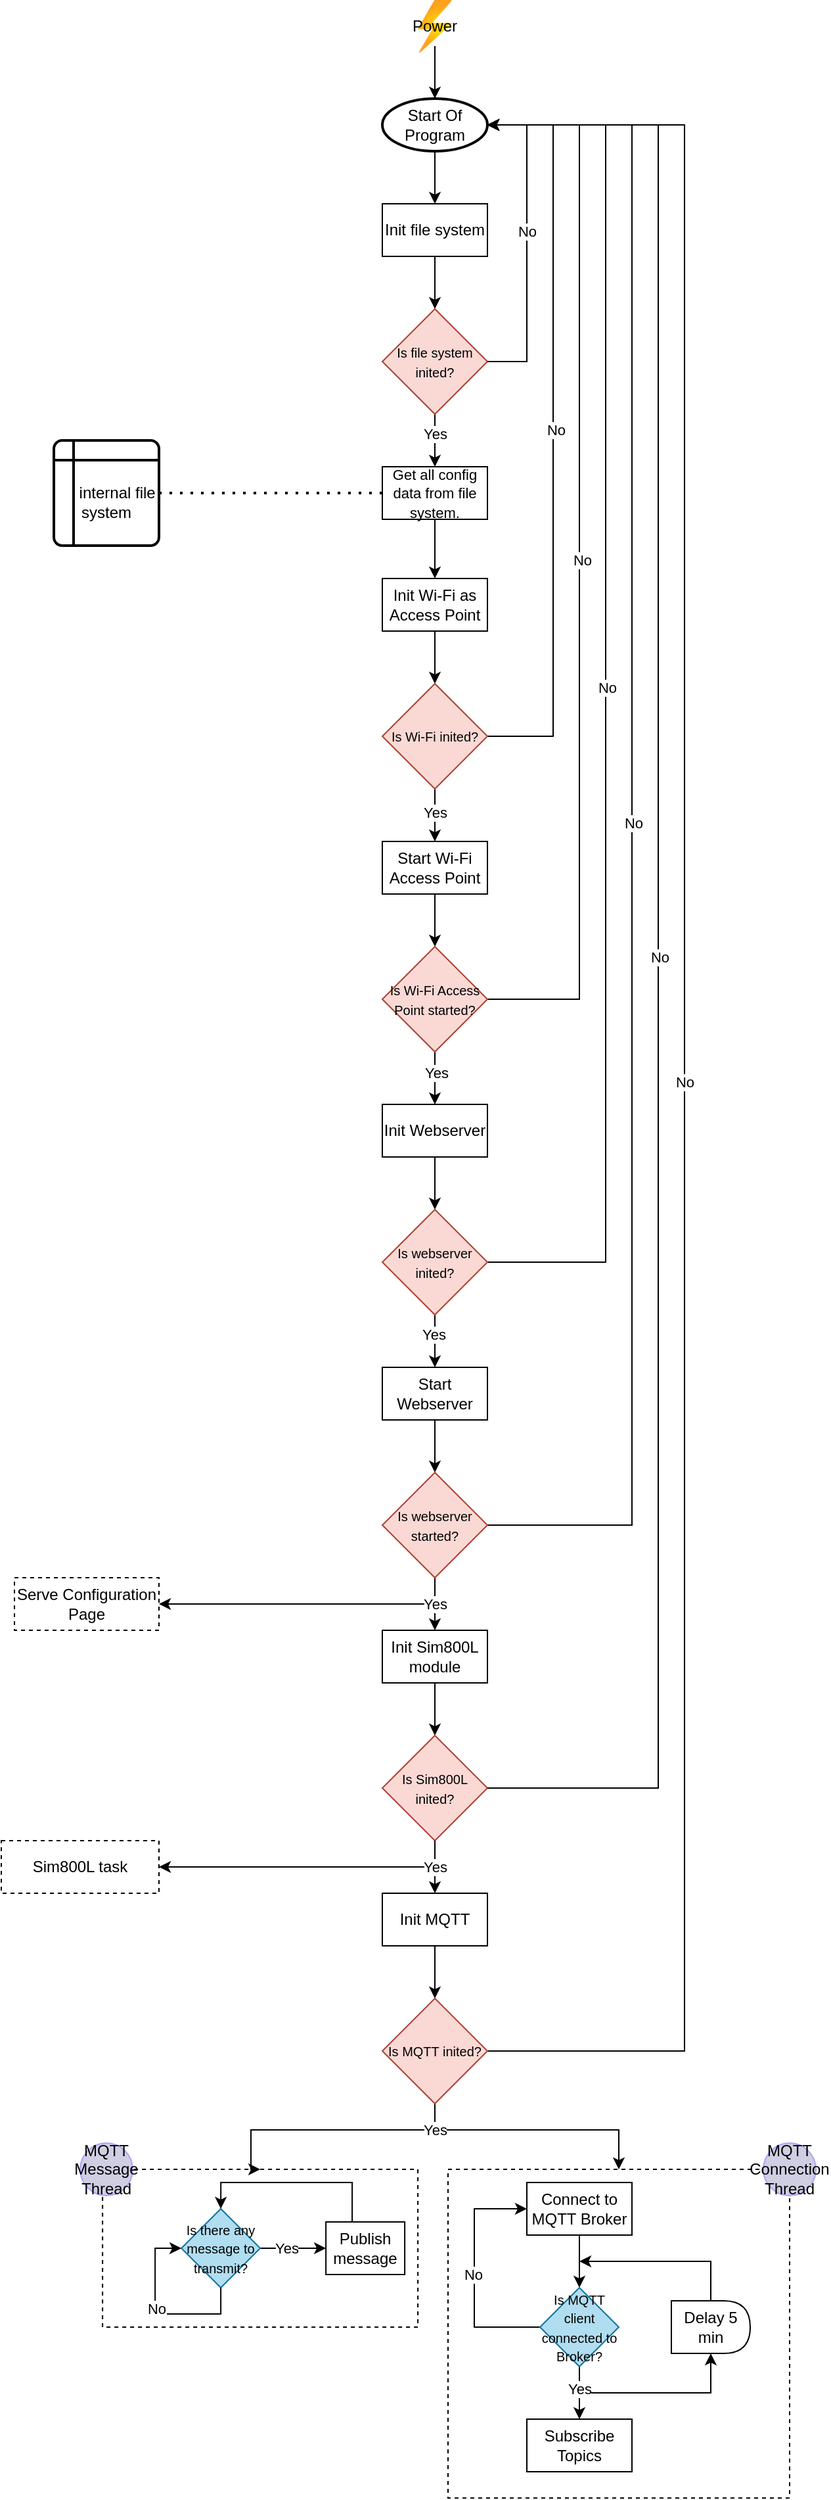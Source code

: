 <mxfile version="22.1.16" type="github">
  <diagram name="Page-1" id="i7anXDzvivj3QK4yiTyE">
    <mxGraphModel dx="787" dy="501" grid="1" gridSize="10" guides="1" tooltips="1" connect="1" arrows="1" fold="1" page="1" pageScale="1" pageWidth="850" pageHeight="1100" math="0" shadow="0">
      <root>
        <mxCell id="0" />
        <mxCell id="1" parent="0" />
        <mxCell id="xi-QjfqhYSJSX6jupqze-139" style="edgeStyle=orthogonalEdgeStyle;rounded=0;orthogonalLoop=1;jettySize=auto;html=1;exitX=0.5;exitY=1;exitDx=0;exitDy=0;entryX=0.5;entryY=0;entryDx=0;entryDy=0;" edge="1" parent="1" source="xi-QjfqhYSJSX6jupqze-94" target="xi-QjfqhYSJSX6jupqze-135">
          <mxGeometry relative="1" as="geometry">
            <Array as="points">
              <mxPoint x="850" y="1660" />
              <mxPoint x="990" y="1660" />
            </Array>
          </mxGeometry>
        </mxCell>
        <mxCell id="xi-QjfqhYSJSX6jupqze-132" value="" style="edgeStyle=orthogonalEdgeStyle;rounded=0;orthogonalLoop=1;jettySize=auto;html=1;" edge="1" parent="1" target="xi-QjfqhYSJSX6jupqze-131">
          <mxGeometry relative="1" as="geometry">
            <mxPoint x="960" y="1840" as="sourcePoint" />
            <Array as="points">
              <mxPoint x="960" y="1860" />
              <mxPoint x="1060" y="1860" />
            </Array>
          </mxGeometry>
        </mxCell>
        <mxCell id="xi-QjfqhYSJSX6jupqze-135" value="" style="rounded=0;whiteSpace=wrap;html=1;fillColor=none;dashed=1;" vertex="1" parent="1">
          <mxGeometry x="860" y="1690" width="260" height="250" as="geometry" />
        </mxCell>
        <mxCell id="xi-QjfqhYSJSX6jupqze-130" value="" style="rounded=0;whiteSpace=wrap;html=1;fillColor=none;dashed=1;" vertex="1" parent="1">
          <mxGeometry x="597.06" y="1690" width="240" height="120" as="geometry" />
        </mxCell>
        <mxCell id="xi-QjfqhYSJSX6jupqze-16" value="" style="image;aspect=fixed;html=1;points=[];align=center;fontSize=12;image=img/lib/azure2/general/Power.svg;" vertex="1" parent="1">
          <mxGeometry x="837.06" y="40" width="25.88" height="40" as="geometry" />
        </mxCell>
        <mxCell id="xi-QjfqhYSJSX6jupqze-15" value="" style="edgeStyle=orthogonalEdgeStyle;rounded=0;orthogonalLoop=1;jettySize=auto;html=1;" edge="1" parent="1" source="xi-QjfqhYSJSX6jupqze-1" target="xi-QjfqhYSJSX6jupqze-11">
          <mxGeometry relative="1" as="geometry" />
        </mxCell>
        <mxCell id="xi-QjfqhYSJSX6jupqze-1" value="Start Of Program" style="strokeWidth=2;html=1;shape=mxgraph.flowchart.start_1;whiteSpace=wrap;" vertex="1" parent="1">
          <mxGeometry x="810" y="115" width="80" height="40" as="geometry" />
        </mxCell>
        <mxCell id="xi-QjfqhYSJSX6jupqze-9" value="&amp;nbsp; &amp;nbsp; &lt;br&gt;&amp;nbsp; &amp;nbsp; &amp;nbsp;internal file system" style="shape=internalStorage;whiteSpace=wrap;html=1;dx=15;dy=15;rounded=1;arcSize=8;strokeWidth=2;" vertex="1" parent="1">
          <mxGeometry x="560" y="375" width="80" height="80" as="geometry" />
        </mxCell>
        <mxCell id="xi-QjfqhYSJSX6jupqze-18" value="" style="edgeStyle=orthogonalEdgeStyle;rounded=0;orthogonalLoop=1;jettySize=auto;html=1;" edge="1" parent="1" source="xi-QjfqhYSJSX6jupqze-11" target="xi-QjfqhYSJSX6jupqze-17">
          <mxGeometry relative="1" as="geometry" />
        </mxCell>
        <mxCell id="xi-QjfqhYSJSX6jupqze-11" value="Init file system" style="rounded=0;whiteSpace=wrap;html=1;" vertex="1" parent="1">
          <mxGeometry x="810" y="195" width="80" height="40" as="geometry" />
        </mxCell>
        <mxCell id="xi-QjfqhYSJSX6jupqze-14" value="" style="edgeStyle=orthogonalEdgeStyle;rounded=0;orthogonalLoop=1;jettySize=auto;html=1;" edge="1" parent="1" source="xi-QjfqhYSJSX6jupqze-13" target="xi-QjfqhYSJSX6jupqze-1">
          <mxGeometry relative="1" as="geometry" />
        </mxCell>
        <mxCell id="xi-QjfqhYSJSX6jupqze-13" value="Power" style="text;html=1;strokeColor=none;fillColor=none;align=center;verticalAlign=middle;whiteSpace=wrap;rounded=0;" vertex="1" parent="1">
          <mxGeometry x="820" y="45" width="60" height="30" as="geometry" />
        </mxCell>
        <mxCell id="xi-QjfqhYSJSX6jupqze-22" value="" style="edgeStyle=orthogonalEdgeStyle;rounded=0;orthogonalLoop=1;jettySize=auto;html=1;" edge="1" parent="1" source="xi-QjfqhYSJSX6jupqze-17" target="xi-QjfqhYSJSX6jupqze-21">
          <mxGeometry relative="1" as="geometry" />
        </mxCell>
        <mxCell id="xi-QjfqhYSJSX6jupqze-23" value="Yes" style="edgeLabel;html=1;align=center;verticalAlign=middle;resizable=0;points=[];" vertex="1" connectable="0" parent="xi-QjfqhYSJSX6jupqze-22">
          <mxGeometry x="-0.256" relative="1" as="geometry">
            <mxPoint as="offset" />
          </mxGeometry>
        </mxCell>
        <mxCell id="xi-QjfqhYSJSX6jupqze-17" value="&lt;font style=&quot;font-size: 10px;&quot;&gt;Is file system inited?&lt;/font&gt;" style="rhombus;whiteSpace=wrap;html=1;fillColor=#fad9d5;strokeColor=#ae4132;" vertex="1" parent="1">
          <mxGeometry x="810" y="275" width="80" height="80" as="geometry" />
        </mxCell>
        <mxCell id="xi-QjfqhYSJSX6jupqze-19" style="edgeStyle=orthogonalEdgeStyle;rounded=0;orthogonalLoop=1;jettySize=auto;html=1;" edge="1" parent="1">
          <mxGeometry relative="1" as="geometry">
            <mxPoint x="890" y="315" as="sourcePoint" />
            <mxPoint x="890" y="135" as="targetPoint" />
            <Array as="points">
              <mxPoint x="920" y="315" />
              <mxPoint x="920" y="135" />
            </Array>
          </mxGeometry>
        </mxCell>
        <mxCell id="xi-QjfqhYSJSX6jupqze-20" value="No" style="edgeLabel;html=1;align=center;verticalAlign=middle;resizable=0;points=[];" vertex="1" connectable="0" parent="xi-QjfqhYSJSX6jupqze-19">
          <mxGeometry x="0.003" y="-4" relative="1" as="geometry">
            <mxPoint x="-4" y="-9" as="offset" />
          </mxGeometry>
        </mxCell>
        <mxCell id="xi-QjfqhYSJSX6jupqze-27" value="" style="edgeStyle=orthogonalEdgeStyle;rounded=0;orthogonalLoop=1;jettySize=auto;html=1;" edge="1" parent="1" source="xi-QjfqhYSJSX6jupqze-21" target="xi-QjfqhYSJSX6jupqze-26">
          <mxGeometry relative="1" as="geometry" />
        </mxCell>
        <mxCell id="xi-QjfqhYSJSX6jupqze-21" value="&lt;font style=&quot;font-size: 11px;&quot;&gt;Get all config data from file system.&lt;/font&gt;" style="rounded=0;whiteSpace=wrap;html=1;" vertex="1" parent="1">
          <mxGeometry x="810" y="395" width="80" height="40" as="geometry" />
        </mxCell>
        <mxCell id="xi-QjfqhYSJSX6jupqze-55" value="" style="edgeStyle=orthogonalEdgeStyle;rounded=0;orthogonalLoop=1;jettySize=auto;html=1;" edge="1" parent="1" source="xi-QjfqhYSJSX6jupqze-26" target="xi-QjfqhYSJSX6jupqze-53">
          <mxGeometry relative="1" as="geometry" />
        </mxCell>
        <mxCell id="xi-QjfqhYSJSX6jupqze-26" value="Init Wi-Fi as Access Point" style="rounded=0;whiteSpace=wrap;html=1;" vertex="1" parent="1">
          <mxGeometry x="810" y="480" width="80" height="40" as="geometry" />
        </mxCell>
        <mxCell id="xi-QjfqhYSJSX6jupqze-85" value="" style="edgeStyle=orthogonalEdgeStyle;rounded=0;orthogonalLoop=1;jettySize=auto;html=1;" edge="1" parent="1" source="xi-QjfqhYSJSX6jupqze-28" target="xi-QjfqhYSJSX6jupqze-84">
          <mxGeometry relative="1" as="geometry" />
        </mxCell>
        <mxCell id="xi-QjfqhYSJSX6jupqze-28" value="Init Sim800L module" style="rounded=0;whiteSpace=wrap;html=1;" vertex="1" parent="1">
          <mxGeometry x="810" y="1280" width="80" height="40" as="geometry" />
        </mxCell>
        <mxCell id="xi-QjfqhYSJSX6jupqze-95" value="" style="edgeStyle=orthogonalEdgeStyle;rounded=0;orthogonalLoop=1;jettySize=auto;html=1;" edge="1" parent="1" source="xi-QjfqhYSJSX6jupqze-30" target="xi-QjfqhYSJSX6jupqze-94">
          <mxGeometry relative="1" as="geometry" />
        </mxCell>
        <mxCell id="xi-QjfqhYSJSX6jupqze-30" value="Init MQTT" style="rounded=0;whiteSpace=wrap;html=1;" vertex="1" parent="1">
          <mxGeometry x="810" y="1480" width="80" height="40" as="geometry" />
        </mxCell>
        <mxCell id="xi-QjfqhYSJSX6jupqze-61" value="" style="edgeStyle=orthogonalEdgeStyle;rounded=0;orthogonalLoop=1;jettySize=auto;html=1;" edge="1" parent="1" source="xi-QjfqhYSJSX6jupqze-34" target="xi-QjfqhYSJSX6jupqze-60">
          <mxGeometry relative="1" as="geometry" />
        </mxCell>
        <mxCell id="xi-QjfqhYSJSX6jupqze-34" value="Start Wi-Fi Access Point" style="rounded=0;whiteSpace=wrap;html=1;" vertex="1" parent="1">
          <mxGeometry x="810" y="680" width="80" height="40" as="geometry" />
        </mxCell>
        <mxCell id="xi-QjfqhYSJSX6jupqze-67" value="" style="edgeStyle=orthogonalEdgeStyle;rounded=0;orthogonalLoop=1;jettySize=auto;html=1;" edge="1" parent="1" source="xi-QjfqhYSJSX6jupqze-35" target="xi-QjfqhYSJSX6jupqze-66">
          <mxGeometry relative="1" as="geometry" />
        </mxCell>
        <mxCell id="xi-QjfqhYSJSX6jupqze-35" value="Init Webserver" style="rounded=0;whiteSpace=wrap;html=1;" vertex="1" parent="1">
          <mxGeometry x="810" y="880" width="80" height="40" as="geometry" />
        </mxCell>
        <mxCell id="xi-QjfqhYSJSX6jupqze-74" value="" style="edgeStyle=orthogonalEdgeStyle;rounded=0;orthogonalLoop=1;jettySize=auto;html=1;" edge="1" parent="1" source="xi-QjfqhYSJSX6jupqze-36" target="xi-QjfqhYSJSX6jupqze-73">
          <mxGeometry relative="1" as="geometry" />
        </mxCell>
        <mxCell id="xi-QjfqhYSJSX6jupqze-36" value="Start Webserver" style="rounded=0;whiteSpace=wrap;html=1;" vertex="1" parent="1">
          <mxGeometry x="810" y="1080" width="80" height="40" as="geometry" />
        </mxCell>
        <mxCell id="xi-QjfqhYSJSX6jupqze-37" value="Serve Configuration Page" style="rounded=0;whiteSpace=wrap;html=1;dashed=1;" vertex="1" parent="1">
          <mxGeometry x="530" y="1240" width="110" height="40" as="geometry" />
        </mxCell>
        <mxCell id="xi-QjfqhYSJSX6jupqze-47" value="Sim800L task" style="rounded=0;whiteSpace=wrap;html=1;dashed=1;" vertex="1" parent="1">
          <mxGeometry x="520" y="1440" width="120" height="40" as="geometry" />
        </mxCell>
        <mxCell id="xi-QjfqhYSJSX6jupqze-56" style="edgeStyle=orthogonalEdgeStyle;rounded=0;orthogonalLoop=1;jettySize=auto;html=1;exitX=1;exitY=0.5;exitDx=0;exitDy=0;entryX=1;entryY=0.5;entryDx=0;entryDy=0;entryPerimeter=0;" edge="1" parent="1" source="xi-QjfqhYSJSX6jupqze-53" target="xi-QjfqhYSJSX6jupqze-1">
          <mxGeometry relative="1" as="geometry">
            <mxPoint x="890" y="130" as="targetPoint" />
            <Array as="points">
              <mxPoint x="940" y="600" />
              <mxPoint x="940" y="135" />
            </Array>
          </mxGeometry>
        </mxCell>
        <mxCell id="xi-QjfqhYSJSX6jupqze-57" value="No" style="edgeLabel;html=1;align=center;verticalAlign=middle;resizable=0;points=[];" vertex="1" connectable="0" parent="xi-QjfqhYSJSX6jupqze-56">
          <mxGeometry x="0.004" y="-2" relative="1" as="geometry">
            <mxPoint as="offset" />
          </mxGeometry>
        </mxCell>
        <mxCell id="xi-QjfqhYSJSX6jupqze-58" value="" style="edgeStyle=orthogonalEdgeStyle;rounded=0;orthogonalLoop=1;jettySize=auto;html=1;" edge="1" parent="1" source="xi-QjfqhYSJSX6jupqze-53" target="xi-QjfqhYSJSX6jupqze-34">
          <mxGeometry relative="1" as="geometry" />
        </mxCell>
        <mxCell id="xi-QjfqhYSJSX6jupqze-59" value="Yes" style="edgeLabel;html=1;align=center;verticalAlign=middle;resizable=0;points=[];" vertex="1" connectable="0" parent="xi-QjfqhYSJSX6jupqze-58">
          <mxGeometry x="-0.106" relative="1" as="geometry">
            <mxPoint as="offset" />
          </mxGeometry>
        </mxCell>
        <mxCell id="xi-QjfqhYSJSX6jupqze-53" value="&lt;font style=&quot;font-size: 10px;&quot;&gt;Is Wi-Fi inited?&lt;/font&gt;" style="rhombus;whiteSpace=wrap;html=1;fillColor=#fad9d5;strokeColor=#ae4132;" vertex="1" parent="1">
          <mxGeometry x="810" y="560" width="80" height="80" as="geometry" />
        </mxCell>
        <mxCell id="xi-QjfqhYSJSX6jupqze-54" value="" style="endArrow=none;dashed=1;html=1;dashPattern=1 3;strokeWidth=2;rounded=0;entryX=0;entryY=0.5;entryDx=0;entryDy=0;exitX=1;exitY=0.5;exitDx=0;exitDy=0;" edge="1" parent="1" source="xi-QjfqhYSJSX6jupqze-9" target="xi-QjfqhYSJSX6jupqze-21">
          <mxGeometry width="50" height="50" relative="1" as="geometry">
            <mxPoint x="640" y="580" as="sourcePoint" />
            <mxPoint x="690" y="530" as="targetPoint" />
          </mxGeometry>
        </mxCell>
        <mxCell id="xi-QjfqhYSJSX6jupqze-62" style="edgeStyle=orthogonalEdgeStyle;rounded=0;orthogonalLoop=1;jettySize=auto;html=1;entryX=1;entryY=0.5;entryDx=0;entryDy=0;entryPerimeter=0;" edge="1" parent="1" source="xi-QjfqhYSJSX6jupqze-60" target="xi-QjfqhYSJSX6jupqze-1">
          <mxGeometry relative="1" as="geometry">
            <mxPoint x="900" y="130.0" as="targetPoint" />
            <Array as="points">
              <mxPoint x="960" y="800" />
              <mxPoint x="960" y="135" />
            </Array>
          </mxGeometry>
        </mxCell>
        <mxCell id="xi-QjfqhYSJSX6jupqze-63" value="No" style="edgeLabel;html=1;align=center;verticalAlign=middle;resizable=0;points=[];" vertex="1" connectable="0" parent="xi-QjfqhYSJSX6jupqze-62">
          <mxGeometry x="0.005" y="-2" relative="1" as="geometry">
            <mxPoint as="offset" />
          </mxGeometry>
        </mxCell>
        <mxCell id="xi-QjfqhYSJSX6jupqze-64" value="" style="edgeStyle=orthogonalEdgeStyle;rounded=0;orthogonalLoop=1;jettySize=auto;html=1;" edge="1" parent="1" source="xi-QjfqhYSJSX6jupqze-60" target="xi-QjfqhYSJSX6jupqze-35">
          <mxGeometry relative="1" as="geometry" />
        </mxCell>
        <mxCell id="xi-QjfqhYSJSX6jupqze-65" value="Yes" style="edgeLabel;html=1;align=center;verticalAlign=middle;resizable=0;points=[];" vertex="1" connectable="0" parent="xi-QjfqhYSJSX6jupqze-64">
          <mxGeometry x="-0.213" y="1" relative="1" as="geometry">
            <mxPoint as="offset" />
          </mxGeometry>
        </mxCell>
        <mxCell id="xi-QjfqhYSJSX6jupqze-60" value="&lt;font style=&quot;font-size: 10px;&quot;&gt;Is Wi-Fi Access Point started?&lt;/font&gt;" style="rhombus;whiteSpace=wrap;html=1;fillColor=#fad9d5;strokeColor=#ae4132;" vertex="1" parent="1">
          <mxGeometry x="810" y="760" width="80" height="80" as="geometry" />
        </mxCell>
        <mxCell id="xi-QjfqhYSJSX6jupqze-68" style="edgeStyle=orthogonalEdgeStyle;rounded=0;orthogonalLoop=1;jettySize=auto;html=1;entryX=1;entryY=0.5;entryDx=0;entryDy=0;entryPerimeter=0;" edge="1" parent="1" source="xi-QjfqhYSJSX6jupqze-66" target="xi-QjfqhYSJSX6jupqze-1">
          <mxGeometry relative="1" as="geometry">
            <mxPoint x="900" y="130" as="targetPoint" />
            <Array as="points">
              <mxPoint x="980" y="1000" />
              <mxPoint x="980" y="135" />
            </Array>
          </mxGeometry>
        </mxCell>
        <mxCell id="xi-QjfqhYSJSX6jupqze-69" value="No" style="edgeLabel;html=1;align=center;verticalAlign=middle;resizable=0;points=[];" vertex="1" connectable="0" parent="xi-QjfqhYSJSX6jupqze-68">
          <mxGeometry x="0.009" y="-1" relative="1" as="geometry">
            <mxPoint as="offset" />
          </mxGeometry>
        </mxCell>
        <mxCell id="xi-QjfqhYSJSX6jupqze-70" value="" style="edgeStyle=orthogonalEdgeStyle;rounded=0;orthogonalLoop=1;jettySize=auto;html=1;" edge="1" parent="1" source="xi-QjfqhYSJSX6jupqze-66" target="xi-QjfqhYSJSX6jupqze-36">
          <mxGeometry relative="1" as="geometry" />
        </mxCell>
        <mxCell id="xi-QjfqhYSJSX6jupqze-71" value="Yes" style="edgeLabel;html=1;align=center;verticalAlign=middle;resizable=0;points=[];" vertex="1" connectable="0" parent="xi-QjfqhYSJSX6jupqze-70">
          <mxGeometry x="-0.254" y="-1" relative="1" as="geometry">
            <mxPoint as="offset" />
          </mxGeometry>
        </mxCell>
        <mxCell id="xi-QjfqhYSJSX6jupqze-66" value="&lt;font style=&quot;font-size: 10px;&quot;&gt;Is webserver inited?&lt;/font&gt;" style="rhombus;whiteSpace=wrap;html=1;fillColor=#fad9d5;strokeColor=#ae4132;" vertex="1" parent="1">
          <mxGeometry x="810" y="960" width="80" height="80" as="geometry" />
        </mxCell>
        <mxCell id="xi-QjfqhYSJSX6jupqze-75" style="edgeStyle=orthogonalEdgeStyle;rounded=0;orthogonalLoop=1;jettySize=auto;html=1;entryX=1;entryY=0.5;entryDx=0;entryDy=0;entryPerimeter=0;" edge="1" parent="1" source="xi-QjfqhYSJSX6jupqze-73" target="xi-QjfqhYSJSX6jupqze-1">
          <mxGeometry relative="1" as="geometry">
            <mxPoint x="890" y="140" as="targetPoint" />
            <Array as="points">
              <mxPoint x="1000" y="1200" />
              <mxPoint x="1000" y="135" />
            </Array>
          </mxGeometry>
        </mxCell>
        <mxCell id="xi-QjfqhYSJSX6jupqze-78" value="No" style="edgeLabel;html=1;align=center;verticalAlign=middle;resizable=0;points=[];" vertex="1" connectable="0" parent="xi-QjfqhYSJSX6jupqze-75">
          <mxGeometry x="0.003" y="-1" relative="1" as="geometry">
            <mxPoint as="offset" />
          </mxGeometry>
        </mxCell>
        <mxCell id="xi-QjfqhYSJSX6jupqze-79" value="" style="edgeStyle=orthogonalEdgeStyle;rounded=0;orthogonalLoop=1;jettySize=auto;html=1;exitX=0.5;exitY=1;exitDx=0;exitDy=0;" edge="1" parent="1" source="xi-QjfqhYSJSX6jupqze-73" target="xi-QjfqhYSJSX6jupqze-37">
          <mxGeometry relative="1" as="geometry">
            <Array as="points">
              <mxPoint x="850" y="1260" />
            </Array>
          </mxGeometry>
        </mxCell>
        <mxCell id="xi-QjfqhYSJSX6jupqze-81" value="" style="edgeStyle=orthogonalEdgeStyle;rounded=0;orthogonalLoop=1;jettySize=auto;html=1;" edge="1" parent="1" source="xi-QjfqhYSJSX6jupqze-73" target="xi-QjfqhYSJSX6jupqze-28">
          <mxGeometry relative="1" as="geometry" />
        </mxCell>
        <mxCell id="xi-QjfqhYSJSX6jupqze-83" value="Yes" style="edgeLabel;html=1;align=center;verticalAlign=middle;resizable=0;points=[];" vertex="1" connectable="0" parent="xi-QjfqhYSJSX6jupqze-81">
          <mxGeometry x="-0.216" y="1" relative="1" as="geometry">
            <mxPoint x="-1" y="4" as="offset" />
          </mxGeometry>
        </mxCell>
        <mxCell id="xi-QjfqhYSJSX6jupqze-73" value="&lt;font style=&quot;font-size: 10px;&quot;&gt;Is webserver started?&lt;/font&gt;" style="rhombus;whiteSpace=wrap;html=1;fillColor=#fad9d5;strokeColor=#ae4132;" vertex="1" parent="1">
          <mxGeometry x="810" y="1160" width="80" height="80" as="geometry" />
        </mxCell>
        <mxCell id="xi-QjfqhYSJSX6jupqze-88" value="" style="edgeStyle=orthogonalEdgeStyle;rounded=0;orthogonalLoop=1;jettySize=auto;html=1;" edge="1" parent="1" source="xi-QjfqhYSJSX6jupqze-84" target="xi-QjfqhYSJSX6jupqze-30">
          <mxGeometry relative="1" as="geometry" />
        </mxCell>
        <mxCell id="xi-QjfqhYSJSX6jupqze-89" value="Yes" style="edgeLabel;html=1;align=center;verticalAlign=middle;resizable=0;points=[];" vertex="1" connectable="0" parent="xi-QjfqhYSJSX6jupqze-88">
          <mxGeometry x="-0.055" relative="1" as="geometry">
            <mxPoint as="offset" />
          </mxGeometry>
        </mxCell>
        <mxCell id="xi-QjfqhYSJSX6jupqze-84" value="&lt;font style=&quot;font-size: 10px;&quot;&gt;Is Sim800L inited?&lt;/font&gt;" style="rhombus;whiteSpace=wrap;html=1;fillColor=#fad9d5;strokeColor=#ae4132;" vertex="1" parent="1">
          <mxGeometry x="810" y="1360" width="80" height="80" as="geometry" />
        </mxCell>
        <mxCell id="xi-QjfqhYSJSX6jupqze-86" style="edgeStyle=orthogonalEdgeStyle;rounded=0;orthogonalLoop=1;jettySize=auto;html=1;entryX=1;entryY=0.5;entryDx=0;entryDy=0;entryPerimeter=0;" edge="1" parent="1" source="xi-QjfqhYSJSX6jupqze-84" target="xi-QjfqhYSJSX6jupqze-1">
          <mxGeometry relative="1" as="geometry">
            <Array as="points">
              <mxPoint x="1020" y="1400" />
              <mxPoint x="1020" y="135" />
            </Array>
          </mxGeometry>
        </mxCell>
        <mxCell id="xi-QjfqhYSJSX6jupqze-87" value="No" style="edgeLabel;html=1;align=center;verticalAlign=middle;resizable=0;points=[];" vertex="1" connectable="0" parent="xi-QjfqhYSJSX6jupqze-86">
          <mxGeometry x="0.001" y="-1" relative="1" as="geometry">
            <mxPoint y="1" as="offset" />
          </mxGeometry>
        </mxCell>
        <mxCell id="xi-QjfqhYSJSX6jupqze-90" style="edgeStyle=orthogonalEdgeStyle;rounded=0;orthogonalLoop=1;jettySize=auto;html=1;entryX=1;entryY=0.5;entryDx=0;entryDy=0;exitX=0.5;exitY=1;exitDx=0;exitDy=0;" edge="1" parent="1" source="xi-QjfqhYSJSX6jupqze-84" target="xi-QjfqhYSJSX6jupqze-47">
          <mxGeometry relative="1" as="geometry">
            <mxPoint x="840" y="1460" as="sourcePoint" />
          </mxGeometry>
        </mxCell>
        <mxCell id="xi-QjfqhYSJSX6jupqze-93" value="Yes" style="edgeLabel;html=1;align=center;verticalAlign=middle;resizable=0;points=[];" vertex="1" connectable="0" parent="xi-QjfqhYSJSX6jupqze-90">
          <mxGeometry x="-0.822" relative="1" as="geometry">
            <mxPoint as="offset" />
          </mxGeometry>
        </mxCell>
        <mxCell id="xi-QjfqhYSJSX6jupqze-96" style="edgeStyle=orthogonalEdgeStyle;rounded=0;orthogonalLoop=1;jettySize=auto;html=1;entryX=1;entryY=0.5;entryDx=0;entryDy=0;entryPerimeter=0;" edge="1" parent="1" source="xi-QjfqhYSJSX6jupqze-94" target="xi-QjfqhYSJSX6jupqze-1">
          <mxGeometry relative="1" as="geometry">
            <mxPoint x="900" y="140" as="targetPoint" />
            <Array as="points">
              <mxPoint x="1040" y="1600" />
              <mxPoint x="1040" y="135" />
            </Array>
          </mxGeometry>
        </mxCell>
        <mxCell id="xi-QjfqhYSJSX6jupqze-97" value="No" style="edgeLabel;html=1;align=center;verticalAlign=middle;resizable=0;points=[];" vertex="1" connectable="0" parent="xi-QjfqhYSJSX6jupqze-96">
          <mxGeometry x="0.005" y="-3" relative="1" as="geometry">
            <mxPoint x="-3" as="offset" />
          </mxGeometry>
        </mxCell>
        <mxCell id="xi-QjfqhYSJSX6jupqze-98" value="" style="edgeStyle=orthogonalEdgeStyle;rounded=0;orthogonalLoop=1;jettySize=auto;html=1;entryX=0.5;entryY=0;entryDx=0;entryDy=0;" edge="1" parent="1" source="xi-QjfqhYSJSX6jupqze-94" target="xi-QjfqhYSJSX6jupqze-130">
          <mxGeometry relative="1" as="geometry">
            <mxPoint x="690" y="1730" as="targetPoint" />
            <Array as="points">
              <mxPoint x="850" y="1660" />
              <mxPoint x="710" y="1660" />
            </Array>
          </mxGeometry>
        </mxCell>
        <mxCell id="xi-QjfqhYSJSX6jupqze-99" value="Yes" style="edgeLabel;html=1;align=center;verticalAlign=middle;resizable=0;points=[];" vertex="1" connectable="0" parent="xi-QjfqhYSJSX6jupqze-98">
          <mxGeometry x="-0.086" y="2" relative="1" as="geometry">
            <mxPoint x="70" y="-2" as="offset" />
          </mxGeometry>
        </mxCell>
        <mxCell id="xi-QjfqhYSJSX6jupqze-94" value="&lt;font style=&quot;font-size: 10px;&quot;&gt;Is MQTT inited?&lt;/font&gt;" style="rhombus;whiteSpace=wrap;html=1;fillColor=#fad9d5;strokeColor=#ae4132;" vertex="1" parent="1">
          <mxGeometry x="810" y="1560" width="80" height="80" as="geometry" />
        </mxCell>
        <mxCell id="xi-QjfqhYSJSX6jupqze-111" value="" style="edgeStyle=orthogonalEdgeStyle;rounded=0;orthogonalLoop=1;jettySize=auto;html=1;" edge="1" parent="1" source="xi-QjfqhYSJSX6jupqze-108" target="xi-QjfqhYSJSX6jupqze-110">
          <mxGeometry relative="1" as="geometry" />
        </mxCell>
        <mxCell id="xi-QjfqhYSJSX6jupqze-108" value="Connect to MQTT Broker" style="rounded=0;whiteSpace=wrap;html=1;" vertex="1" parent="1">
          <mxGeometry x="920" y="1700" width="80" height="40" as="geometry" />
        </mxCell>
        <mxCell id="xi-QjfqhYSJSX6jupqze-112" style="edgeStyle=orthogonalEdgeStyle;rounded=0;orthogonalLoop=1;jettySize=auto;html=1;entryX=0;entryY=0.5;entryDx=0;entryDy=0;" edge="1" parent="1" source="xi-QjfqhYSJSX6jupqze-110" target="xi-QjfqhYSJSX6jupqze-108">
          <mxGeometry relative="1" as="geometry">
            <Array as="points">
              <mxPoint x="880" y="1810" />
              <mxPoint x="880" y="1720" />
            </Array>
          </mxGeometry>
        </mxCell>
        <mxCell id="xi-QjfqhYSJSX6jupqze-113" value="No" style="edgeLabel;html=1;align=center;verticalAlign=middle;resizable=0;points=[];" vertex="1" connectable="0" parent="xi-QjfqhYSJSX6jupqze-112">
          <mxGeometry x="0.006" y="1" relative="1" as="geometry">
            <mxPoint as="offset" />
          </mxGeometry>
        </mxCell>
        <mxCell id="xi-QjfqhYSJSX6jupqze-115" value="" style="edgeStyle=orthogonalEdgeStyle;rounded=0;orthogonalLoop=1;jettySize=auto;html=1;" edge="1" parent="1" source="xi-QjfqhYSJSX6jupqze-110" target="xi-QjfqhYSJSX6jupqze-114">
          <mxGeometry relative="1" as="geometry" />
        </mxCell>
        <mxCell id="xi-QjfqhYSJSX6jupqze-116" value="Yes" style="edgeLabel;html=1;align=center;verticalAlign=middle;resizable=0;points=[];" vertex="1" connectable="0" parent="xi-QjfqhYSJSX6jupqze-115">
          <mxGeometry x="-0.142" relative="1" as="geometry">
            <mxPoint as="offset" />
          </mxGeometry>
        </mxCell>
        <mxCell id="xi-QjfqhYSJSX6jupqze-110" value="&lt;font style=&quot;font-size: 10px;&quot;&gt;Is MQTT client connected to Broker?&lt;/font&gt;" style="rhombus;whiteSpace=wrap;html=1;fillColor=#b1ddf0;strokeColor=#10739e;" vertex="1" parent="1">
          <mxGeometry x="930" y="1780" width="60" height="60" as="geometry" />
        </mxCell>
        <mxCell id="xi-QjfqhYSJSX6jupqze-114" value="Subscribe Topics" style="rounded=0;whiteSpace=wrap;html=1;" vertex="1" parent="1">
          <mxGeometry x="920" y="1880" width="80" height="40" as="geometry" />
        </mxCell>
        <mxCell id="xi-QjfqhYSJSX6jupqze-120" value="" style="edgeStyle=orthogonalEdgeStyle;rounded=0;orthogonalLoop=1;jettySize=auto;html=1;" edge="1" parent="1" source="xi-QjfqhYSJSX6jupqze-117" target="xi-QjfqhYSJSX6jupqze-119">
          <mxGeometry relative="1" as="geometry" />
        </mxCell>
        <mxCell id="xi-QjfqhYSJSX6jupqze-122" value="Yes" style="edgeLabel;html=1;align=center;verticalAlign=middle;resizable=0;points=[];" vertex="1" connectable="0" parent="xi-QjfqhYSJSX6jupqze-120">
          <mxGeometry x="0.23" relative="1" as="geometry">
            <mxPoint x="-11" as="offset" />
          </mxGeometry>
        </mxCell>
        <mxCell id="xi-QjfqhYSJSX6jupqze-117" value="&lt;font style=&quot;font-size: 10px;&quot;&gt;Is there any message to transmit?&lt;/font&gt;" style="rhombus;whiteSpace=wrap;html=1;fillColor=#b1ddf0;strokeColor=#10739e;" vertex="1" parent="1">
          <mxGeometry x="657.06" y="1720" width="60" height="60" as="geometry" />
        </mxCell>
        <mxCell id="xi-QjfqhYSJSX6jupqze-121" style="edgeStyle=orthogonalEdgeStyle;rounded=0;orthogonalLoop=1;jettySize=auto;html=1;entryX=0.5;entryY=0;entryDx=0;entryDy=0;" edge="1" parent="1" source="xi-QjfqhYSJSX6jupqze-119" target="xi-QjfqhYSJSX6jupqze-117">
          <mxGeometry relative="1" as="geometry">
            <mxPoint x="687.06" y="1700" as="targetPoint" />
            <Array as="points">
              <mxPoint x="787.06" y="1700" />
              <mxPoint x="687.06" y="1700" />
            </Array>
          </mxGeometry>
        </mxCell>
        <mxCell id="xi-QjfqhYSJSX6jupqze-119" value="Publish message" style="rounded=0;whiteSpace=wrap;html=1;" vertex="1" parent="1">
          <mxGeometry x="767.06" y="1730" width="60" height="40" as="geometry" />
        </mxCell>
        <mxCell id="xi-QjfqhYSJSX6jupqze-125" value="" style="endArrow=classic;html=1;rounded=0;exitX=0.5;exitY=1;exitDx=0;exitDy=0;entryX=0;entryY=0.5;entryDx=0;entryDy=0;" edge="1" parent="1" source="xi-QjfqhYSJSX6jupqze-117" target="xi-QjfqhYSJSX6jupqze-117">
          <mxGeometry width="50" height="50" relative="1" as="geometry">
            <mxPoint x="637.06" y="1830" as="sourcePoint" />
            <mxPoint x="687.06" y="1700" as="targetPoint" />
            <Array as="points">
              <mxPoint x="687.06" y="1800" />
              <mxPoint x="637.06" y="1800" />
              <mxPoint x="637.06" y="1750" />
            </Array>
          </mxGeometry>
        </mxCell>
        <mxCell id="xi-QjfqhYSJSX6jupqze-126" value="No" style="edgeLabel;html=1;align=center;verticalAlign=middle;resizable=0;points=[];" vertex="1" connectable="0" parent="xi-QjfqhYSJSX6jupqze-125">
          <mxGeometry x="0.066" relative="1" as="geometry">
            <mxPoint x="1" as="offset" />
          </mxGeometry>
        </mxCell>
        <mxCell id="xi-QjfqhYSJSX6jupqze-131" value="Delay 5 min" style="shape=delay;whiteSpace=wrap;html=1;" vertex="1" parent="1">
          <mxGeometry x="1030" y="1790" width="60" height="40" as="geometry" />
        </mxCell>
        <mxCell id="xi-QjfqhYSJSX6jupqze-134" value="" style="endArrow=classic;html=1;rounded=0;exitX=0.5;exitY=0;exitDx=0;exitDy=0;" edge="1" parent="1" source="xi-QjfqhYSJSX6jupqze-131">
          <mxGeometry width="50" height="50" relative="1" as="geometry">
            <mxPoint x="1080" y="1840" as="sourcePoint" />
            <mxPoint x="960" y="1760" as="targetPoint" />
            <Array as="points">
              <mxPoint x="1060" y="1780" />
              <mxPoint x="1060" y="1760" />
            </Array>
          </mxGeometry>
        </mxCell>
        <mxCell id="xi-QjfqhYSJSX6jupqze-140" value="MQTT Connection Thread" style="ellipse;whiteSpace=wrap;html=1;aspect=fixed;fillColor=#d0cee2;strokeColor=#ACA2FC;" vertex="1" parent="1">
          <mxGeometry x="1100" y="1670" width="40" height="40" as="geometry" />
        </mxCell>
        <mxCell id="xi-QjfqhYSJSX6jupqze-141" value="MQTT Message Thread" style="ellipse;whiteSpace=wrap;html=1;aspect=fixed;fillColor=#d0cee2;strokeColor=#ACA2FC;" vertex="1" parent="1">
          <mxGeometry x="580" y="1670" width="40" height="40" as="geometry" />
        </mxCell>
      </root>
    </mxGraphModel>
  </diagram>
</mxfile>

